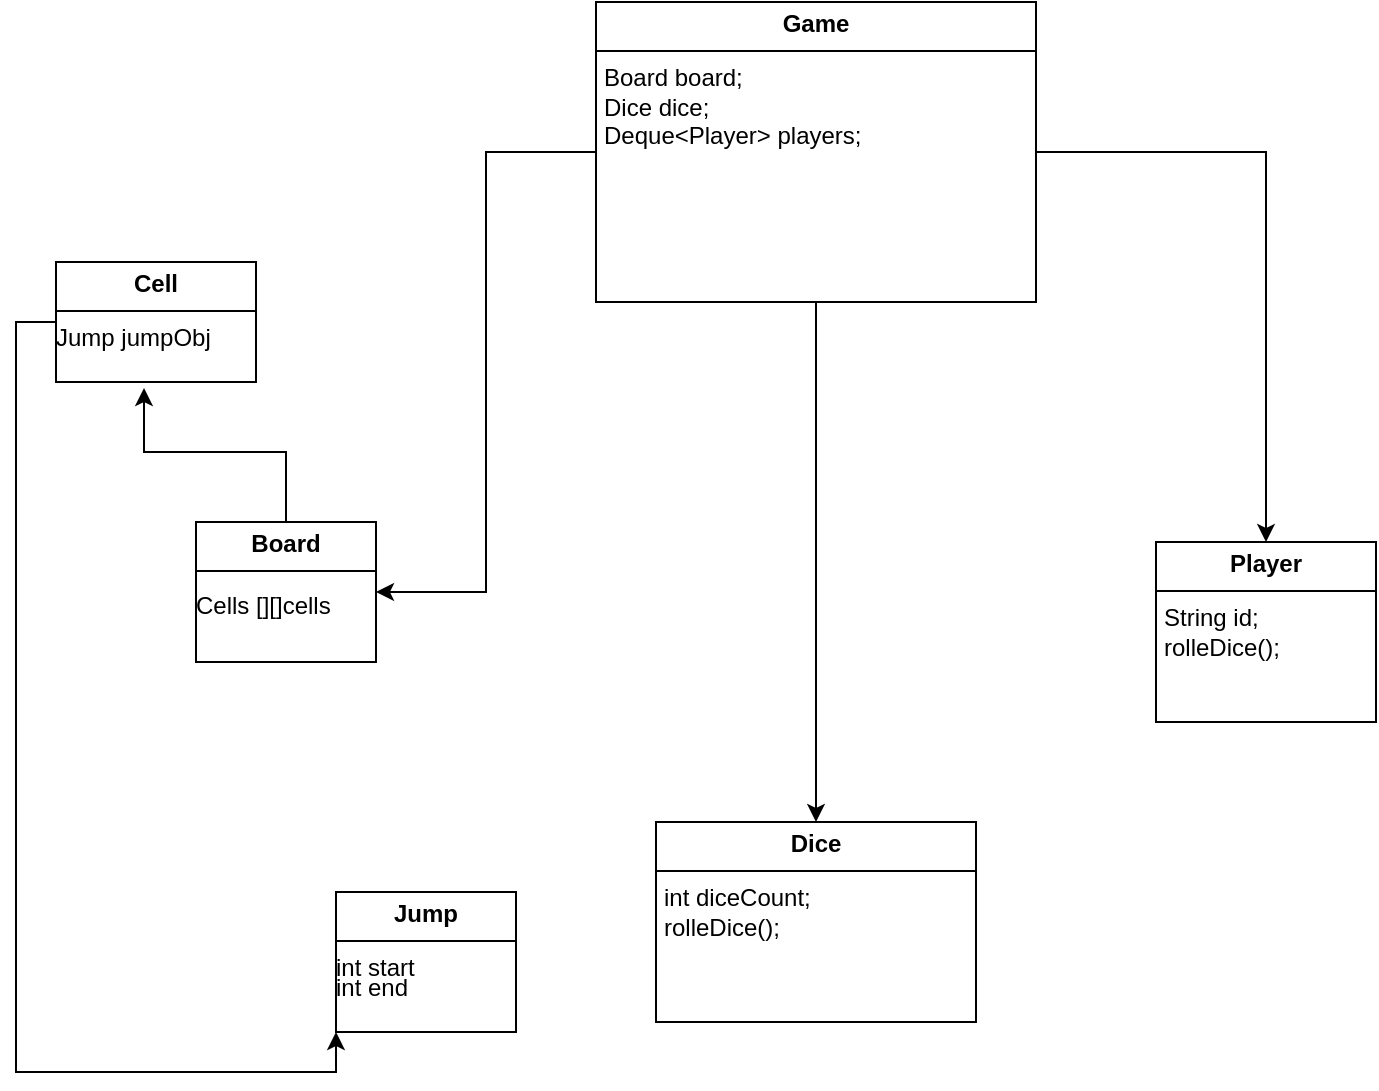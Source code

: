 <mxfile version="24.7.10">
  <diagram name="Page-1" id="fM0MqXMmlBkYp2iZ7SRJ">
    <mxGraphModel dx="1035" dy="624" grid="1" gridSize="10" guides="1" tooltips="1" connect="1" arrows="1" fold="1" page="1" pageScale="1" pageWidth="827" pageHeight="1169" math="0" shadow="0">
      <root>
        <mxCell id="0" />
        <mxCell id="1" parent="0" />
        <mxCell id="vMeArnP3FpJWF0G-VazJ-12" style="edgeStyle=orthogonalEdgeStyle;rounded=0;orthogonalLoop=1;jettySize=auto;html=1;exitX=0;exitY=0.5;exitDx=0;exitDy=0;entryX=0;entryY=1;entryDx=0;entryDy=0;" edge="1" parent="1" source="vMeArnP3FpJWF0G-VazJ-1" target="vMeArnP3FpJWF0G-VazJ-2">
          <mxGeometry relative="1" as="geometry" />
        </mxCell>
        <mxCell id="vMeArnP3FpJWF0G-VazJ-1" value="&lt;p style=&quot;margin:0px;margin-top:4px;text-align:center;&quot;&gt;&lt;b&gt;Cell&lt;/b&gt;&lt;/p&gt;&lt;hr size=&quot;1&quot; style=&quot;border-style:solid;&quot;&gt;&lt;div style=&quot;height:2px;&quot;&gt;Jump jumpObj&lt;/div&gt;" style="verticalAlign=top;align=left;overflow=fill;html=1;whiteSpace=wrap;" vertex="1" parent="1">
          <mxGeometry x="80" y="200" width="100" height="60" as="geometry" />
        </mxCell>
        <mxCell id="vMeArnP3FpJWF0G-VazJ-2" value="&lt;p style=&quot;margin:0px;margin-top:4px;text-align:center;&quot;&gt;&lt;b&gt;Jump&lt;/b&gt;&lt;/p&gt;&lt;hr size=&quot;1&quot; style=&quot;border-style:solid;&quot;&gt;&lt;div style=&quot;height:2px;&quot;&gt;int start&lt;/div&gt;&lt;div style=&quot;height:2px;&quot;&gt;&lt;br&gt;&lt;/div&gt;&lt;div style=&quot;height:2px;&quot;&gt;&lt;br&gt;&lt;br&gt;&lt;br&gt;&lt;/div&gt;&lt;div style=&quot;height:2px;&quot;&gt;&lt;br&gt;&lt;/div&gt;&lt;div style=&quot;height:2px;&quot;&gt;&lt;br&gt;&lt;/div&gt;&lt;div style=&quot;height:2px;&quot;&gt;int end&lt;/div&gt;" style="verticalAlign=top;align=left;overflow=fill;html=1;whiteSpace=wrap;" vertex="1" parent="1">
          <mxGeometry x="220" y="515" width="90" height="70" as="geometry" />
        </mxCell>
        <mxCell id="vMeArnP3FpJWF0G-VazJ-3" value="&lt;p style=&quot;margin:0px;margin-top:4px;text-align:center;&quot;&gt;&lt;b&gt;Board&lt;/b&gt;&lt;/p&gt;&lt;hr size=&quot;1&quot; style=&quot;border-style:solid;&quot;&gt;&lt;div style=&quot;height:2px;&quot;&gt;&lt;br&gt;&lt;/div&gt;&lt;div style=&quot;height:2px;&quot;&gt;&lt;br&gt;&lt;/div&gt;&lt;div style=&quot;height:2px;&quot;&gt;Cells [][]cells&lt;/div&gt;" style="verticalAlign=top;align=left;overflow=fill;html=1;whiteSpace=wrap;" vertex="1" parent="1">
          <mxGeometry x="150" y="330" width="90" height="70" as="geometry" />
        </mxCell>
        <mxCell id="vMeArnP3FpJWF0G-VazJ-10" style="edgeStyle=orthogonalEdgeStyle;rounded=0;orthogonalLoop=1;jettySize=auto;html=1;exitX=0;exitY=0.5;exitDx=0;exitDy=0;entryX=1;entryY=0.5;entryDx=0;entryDy=0;" edge="1" parent="1" source="vMeArnP3FpJWF0G-VazJ-5" target="vMeArnP3FpJWF0G-VazJ-3">
          <mxGeometry relative="1" as="geometry" />
        </mxCell>
        <mxCell id="vMeArnP3FpJWF0G-VazJ-13" style="edgeStyle=orthogonalEdgeStyle;rounded=0;orthogonalLoop=1;jettySize=auto;html=1;exitX=0.5;exitY=1;exitDx=0;exitDy=0;" edge="1" parent="1" source="vMeArnP3FpJWF0G-VazJ-5" target="vMeArnP3FpJWF0G-VazJ-7">
          <mxGeometry relative="1" as="geometry" />
        </mxCell>
        <mxCell id="vMeArnP3FpJWF0G-VazJ-14" style="edgeStyle=orthogonalEdgeStyle;rounded=0;orthogonalLoop=1;jettySize=auto;html=1;exitX=1;exitY=0.5;exitDx=0;exitDy=0;" edge="1" parent="1" source="vMeArnP3FpJWF0G-VazJ-5" target="vMeArnP3FpJWF0G-VazJ-8">
          <mxGeometry relative="1" as="geometry" />
        </mxCell>
        <mxCell id="vMeArnP3FpJWF0G-VazJ-5" value="&lt;p style=&quot;margin:0px;margin-top:4px;text-align:center;&quot;&gt;&lt;b&gt;Game&lt;/b&gt;&lt;/p&gt;&lt;hr size=&quot;1&quot; style=&quot;border-style:solid;&quot;&gt;&lt;p style=&quot;margin:0px;margin-left:4px;&quot;&gt;Board board;&lt;/p&gt;&lt;p style=&quot;margin:0px;margin-left:4px;&quot;&gt;Dice dice;&lt;/p&gt;&lt;p style=&quot;margin:0px;margin-left:4px;&quot;&gt;Deque&amp;lt;Player&amp;gt; players;&lt;/p&gt;" style="verticalAlign=top;align=left;overflow=fill;html=1;whiteSpace=wrap;" vertex="1" parent="1">
          <mxGeometry x="350" y="70" width="220" height="150" as="geometry" />
        </mxCell>
        <mxCell id="vMeArnP3FpJWF0G-VazJ-7" value="&lt;p style=&quot;margin:0px;margin-top:4px;text-align:center;&quot;&gt;&lt;b&gt;Dice&lt;/b&gt;&lt;/p&gt;&lt;hr size=&quot;1&quot; style=&quot;border-style:solid;&quot;&gt;&lt;p style=&quot;margin:0px;margin-left:4px;&quot;&gt;int diceCount;&lt;/p&gt;&lt;p style=&quot;margin:0px;margin-left:4px;&quot;&gt;rolleDice();&lt;/p&gt;" style="verticalAlign=top;align=left;overflow=fill;html=1;whiteSpace=wrap;" vertex="1" parent="1">
          <mxGeometry x="380" y="480" width="160" height="100" as="geometry" />
        </mxCell>
        <mxCell id="vMeArnP3FpJWF0G-VazJ-8" value="&lt;p style=&quot;margin:0px;margin-top:4px;text-align:center;&quot;&gt;&lt;b&gt;Player&lt;/b&gt;&lt;/p&gt;&lt;hr size=&quot;1&quot; style=&quot;border-style:solid;&quot;&gt;&lt;p style=&quot;margin:0px;margin-left:4px;&quot;&gt;String id;&lt;/p&gt;&lt;p style=&quot;margin:0px;margin-left:4px;&quot;&gt;rolleDice();&lt;/p&gt;" style="verticalAlign=top;align=left;overflow=fill;html=1;whiteSpace=wrap;" vertex="1" parent="1">
          <mxGeometry x="630" y="340" width="110" height="90" as="geometry" />
        </mxCell>
        <mxCell id="vMeArnP3FpJWF0G-VazJ-11" style="edgeStyle=orthogonalEdgeStyle;rounded=0;orthogonalLoop=1;jettySize=auto;html=1;exitX=0.5;exitY=0;exitDx=0;exitDy=0;entryX=0.44;entryY=1.05;entryDx=0;entryDy=0;entryPerimeter=0;" edge="1" parent="1" source="vMeArnP3FpJWF0G-VazJ-3" target="vMeArnP3FpJWF0G-VazJ-1">
          <mxGeometry relative="1" as="geometry" />
        </mxCell>
      </root>
    </mxGraphModel>
  </diagram>
</mxfile>
